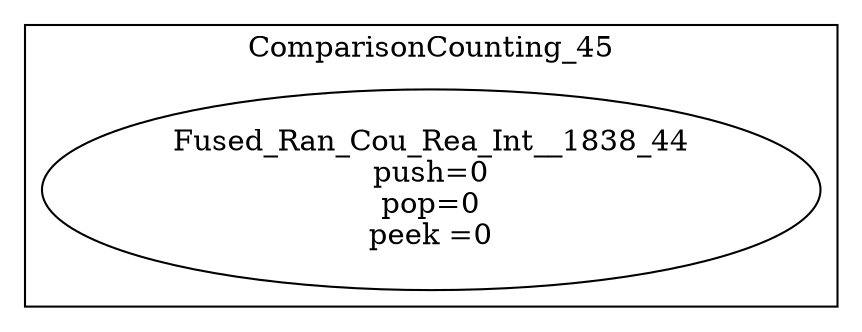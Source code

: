 digraph streamit {
subgraph cluster_node1 {
 label="ComparisonCounting_45";
node2 [ label="Fused_Ran_Cou_Rea_Int__1838_44\npush=0\npop=0\npeek =0" ]
}
}
